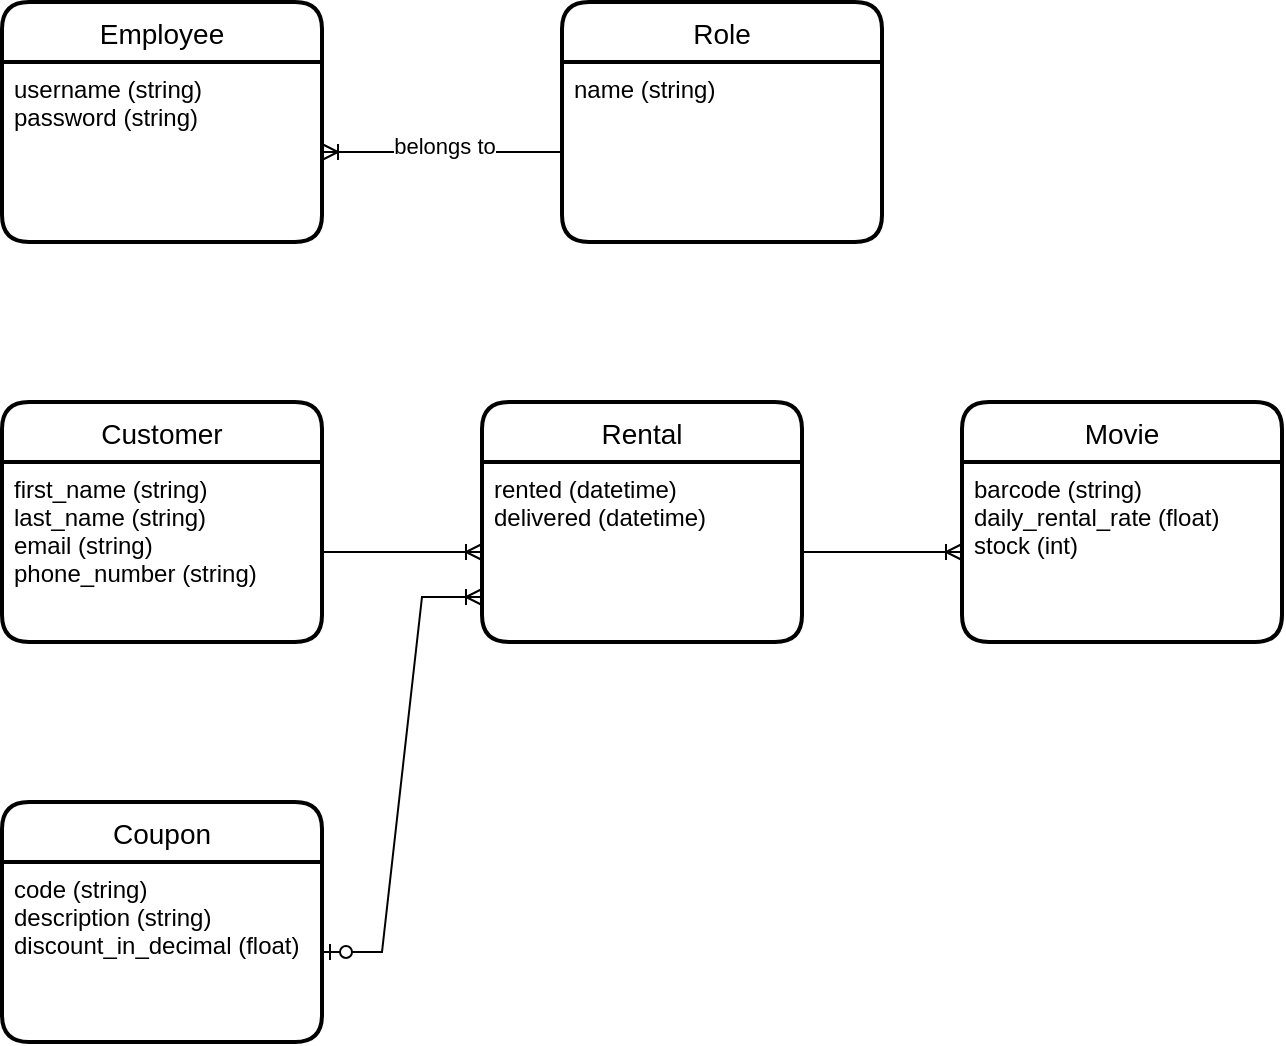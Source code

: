 <mxfile version="16.1.0" type="device"><diagram id="Jf2LIWj5RlRl4cze0XXp" name="Page-1"><mxGraphModel dx="741" dy="462" grid="1" gridSize="10" guides="1" tooltips="1" connect="1" arrows="1" fold="1" page="1" pageScale="1" pageWidth="827" pageHeight="1169" math="0" shadow="0"><root><mxCell id="0"/><mxCell id="1" parent="0"/><mxCell id="hdb5oCz84xqUAJwtBkud-17" value="Employee" style="swimlane;childLayout=stackLayout;horizontal=1;startSize=30;horizontalStack=0;rounded=1;fontSize=14;fontStyle=0;strokeWidth=2;resizeParent=0;resizeLast=1;shadow=0;dashed=0;align=center;" vertex="1" parent="1"><mxGeometry x="40" y="40" width="160" height="120" as="geometry"/></mxCell><mxCell id="hdb5oCz84xqUAJwtBkud-18" value="username (string)&#10;password (string)" style="align=left;strokeColor=none;fillColor=none;spacingLeft=4;fontSize=12;verticalAlign=top;resizable=0;rotatable=0;part=1;" vertex="1" parent="hdb5oCz84xqUAJwtBkud-17"><mxGeometry y="30" width="160" height="90" as="geometry"/></mxCell><mxCell id="hdb5oCz84xqUAJwtBkud-19" value="Role" style="swimlane;childLayout=stackLayout;horizontal=1;startSize=30;horizontalStack=0;rounded=1;fontSize=14;fontStyle=0;strokeWidth=2;resizeParent=0;resizeLast=1;shadow=0;dashed=0;align=center;" vertex="1" parent="1"><mxGeometry x="320" y="40" width="160" height="120" as="geometry"/></mxCell><mxCell id="hdb5oCz84xqUAJwtBkud-20" value="name (string)" style="align=left;strokeColor=none;fillColor=none;spacingLeft=4;fontSize=12;verticalAlign=top;resizable=0;rotatable=0;part=1;" vertex="1" parent="hdb5oCz84xqUAJwtBkud-19"><mxGeometry y="30" width="160" height="90" as="geometry"/></mxCell><mxCell id="hdb5oCz84xqUAJwtBkud-23" value="Customer" style="swimlane;childLayout=stackLayout;horizontal=1;startSize=30;horizontalStack=0;rounded=1;fontSize=14;fontStyle=0;strokeWidth=2;resizeParent=0;resizeLast=1;shadow=0;dashed=0;align=center;" vertex="1" parent="1"><mxGeometry x="40" y="240" width="160" height="120" as="geometry"/></mxCell><mxCell id="hdb5oCz84xqUAJwtBkud-24" value="first_name (string)&#10;last_name (string)&#10;email (string)&#10;phone_number (string)" style="align=left;strokeColor=none;fillColor=none;spacingLeft=4;fontSize=12;verticalAlign=top;resizable=0;rotatable=0;part=1;" vertex="1" parent="hdb5oCz84xqUAJwtBkud-23"><mxGeometry y="30" width="160" height="90" as="geometry"/></mxCell><mxCell id="hdb5oCz84xqUAJwtBkud-25" value="Movie" style="swimlane;childLayout=stackLayout;horizontal=1;startSize=30;horizontalStack=0;rounded=1;fontSize=14;fontStyle=0;strokeWidth=2;resizeParent=0;resizeLast=1;shadow=0;dashed=0;align=center;" vertex="1" parent="1"><mxGeometry x="520" y="240" width="160" height="120" as="geometry"/></mxCell><mxCell id="hdb5oCz84xqUAJwtBkud-26" value="barcode (string)&#10;daily_rental_rate (float)&#10;stock (int)" style="align=left;strokeColor=none;fillColor=none;spacingLeft=4;fontSize=12;verticalAlign=top;resizable=0;rotatable=0;part=1;" vertex="1" parent="hdb5oCz84xqUAJwtBkud-25"><mxGeometry y="30" width="160" height="90" as="geometry"/></mxCell><mxCell id="hdb5oCz84xqUAJwtBkud-29" value="Rental" style="swimlane;childLayout=stackLayout;horizontal=1;startSize=30;horizontalStack=0;rounded=1;fontSize=14;fontStyle=0;strokeWidth=2;resizeParent=0;resizeLast=1;shadow=0;dashed=0;align=center;" vertex="1" parent="1"><mxGeometry x="280" y="240" width="160" height="120" as="geometry"/></mxCell><mxCell id="hdb5oCz84xqUAJwtBkud-30" value="rented (datetime)&#10;delivered (datetime)" style="align=left;strokeColor=none;fillColor=none;spacingLeft=4;fontSize=12;verticalAlign=top;resizable=0;rotatable=0;part=1;" vertex="1" parent="hdb5oCz84xqUAJwtBkud-29"><mxGeometry y="30" width="160" height="90" as="geometry"/></mxCell><mxCell id="hdb5oCz84xqUAJwtBkud-35" value="Coupon" style="swimlane;childLayout=stackLayout;horizontal=1;startSize=30;horizontalStack=0;rounded=1;fontSize=14;fontStyle=0;strokeWidth=2;resizeParent=0;resizeLast=1;shadow=0;dashed=0;align=center;" vertex="1" parent="1"><mxGeometry x="40" y="440" width="160" height="120" as="geometry"/></mxCell><mxCell id="hdb5oCz84xqUAJwtBkud-36" value="code (string)&#10;description (string)&#10;discount_in_decimal (float)" style="align=left;strokeColor=none;fillColor=none;spacingLeft=4;fontSize=12;verticalAlign=top;resizable=0;rotatable=0;part=1;" vertex="1" parent="hdb5oCz84xqUAJwtBkud-35"><mxGeometry y="30" width="160" height="90" as="geometry"/></mxCell><mxCell id="hdb5oCz84xqUAJwtBkud-40" value="" style="edgeStyle=entityRelationEdgeStyle;fontSize=12;html=1;endArrow=ERoneToMany;rounded=0;" edge="1" parent="1" source="hdb5oCz84xqUAJwtBkud-24" target="hdb5oCz84xqUAJwtBkud-30"><mxGeometry width="100" height="100" relative="1" as="geometry"><mxPoint x="270" y="450" as="sourcePoint"/><mxPoint x="370" y="350" as="targetPoint"/></mxGeometry></mxCell><mxCell id="hdb5oCz84xqUAJwtBkud-42" value="" style="edgeStyle=entityRelationEdgeStyle;fontSize=12;html=1;endArrow=ERoneToMany;rounded=0;" edge="1" parent="1" source="hdb5oCz84xqUAJwtBkud-30" target="hdb5oCz84xqUAJwtBkud-26"><mxGeometry width="100" height="100" relative="1" as="geometry"><mxPoint x="270" y="450" as="sourcePoint"/><mxPoint x="370" y="350" as="targetPoint"/></mxGeometry></mxCell><mxCell id="hdb5oCz84xqUAJwtBkud-43" value="" style="edgeStyle=entityRelationEdgeStyle;fontSize=12;html=1;endArrow=ERoneToMany;startArrow=ERzeroToOne;rounded=0;entryX=0;entryY=0.75;entryDx=0;entryDy=0;" edge="1" parent="1" source="hdb5oCz84xqUAJwtBkud-36" target="hdb5oCz84xqUAJwtBkud-30"><mxGeometry width="100" height="100" relative="1" as="geometry"><mxPoint x="270" y="430" as="sourcePoint"/><mxPoint x="370" y="330" as="targetPoint"/></mxGeometry></mxCell><mxCell id="hdb5oCz84xqUAJwtBkud-44" value="" style="edgeStyle=entityRelationEdgeStyle;fontSize=12;html=1;endArrow=ERoneToMany;rounded=0;" edge="1" parent="1" source="hdb5oCz84xqUAJwtBkud-20" target="hdb5oCz84xqUAJwtBkud-18"><mxGeometry width="100" height="100" relative="1" as="geometry"><mxPoint x="270" y="240" as="sourcePoint"/><mxPoint x="270" y="160" as="targetPoint"/></mxGeometry></mxCell><mxCell id="hdb5oCz84xqUAJwtBkud-45" value="belongs to" style="edgeLabel;html=1;align=center;verticalAlign=middle;resizable=0;points=[];" vertex="1" connectable="0" parent="hdb5oCz84xqUAJwtBkud-44"><mxGeometry x="0.09" y="-3" relative="1" as="geometry"><mxPoint x="6" as="offset"/></mxGeometry></mxCell></root></mxGraphModel></diagram></mxfile>